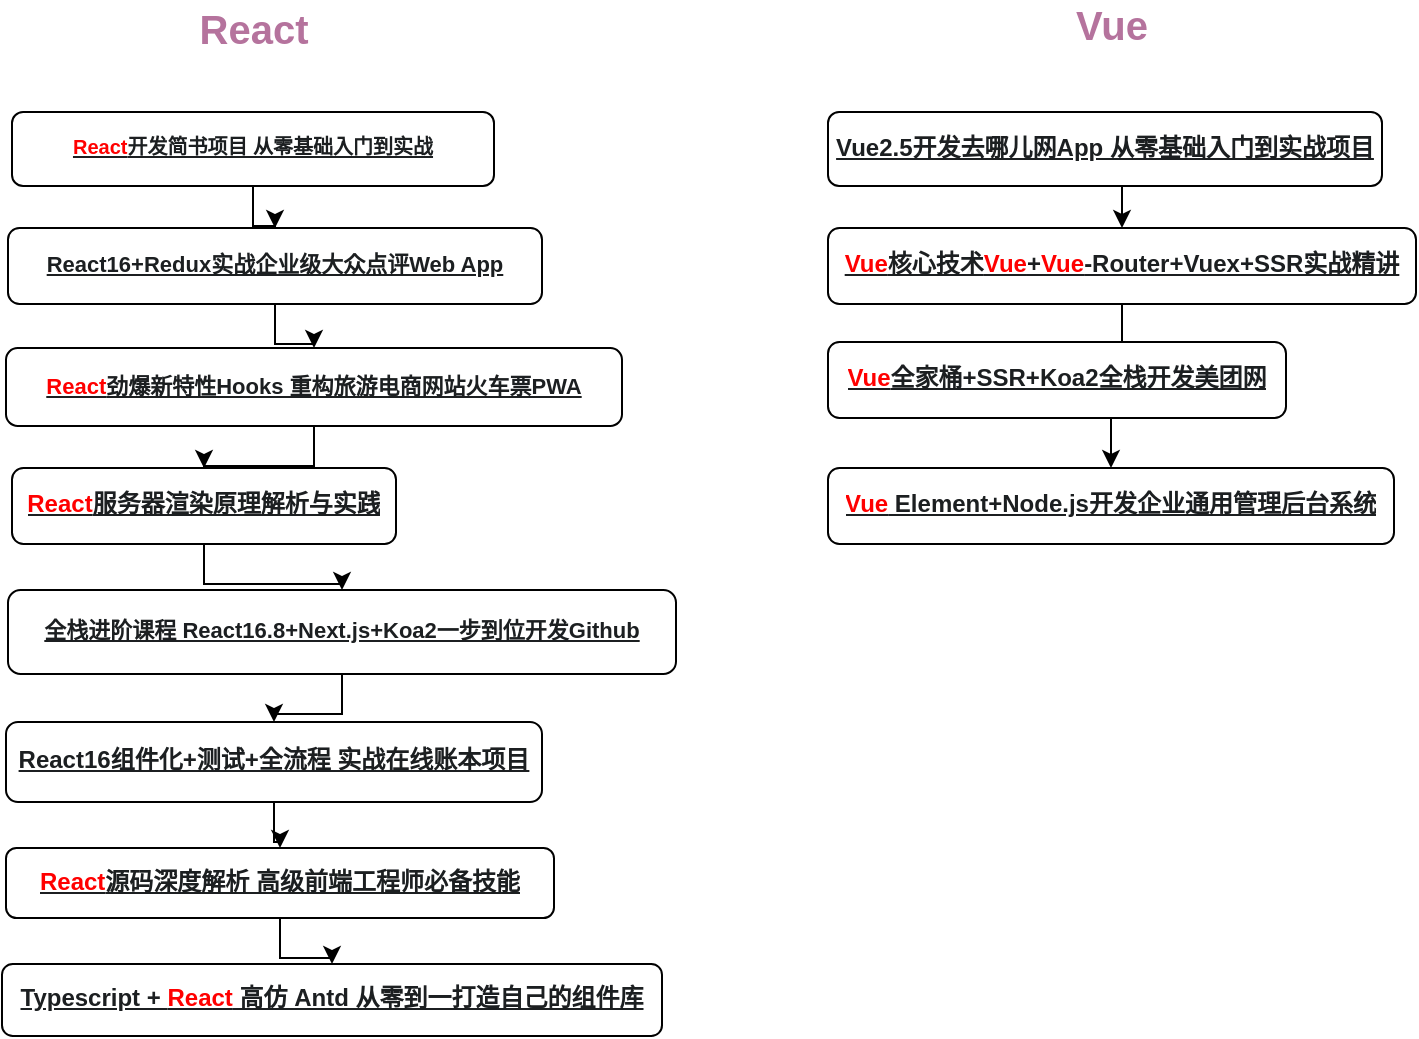 <mxfile version="12.9.6" type="device"><diagram id="KFiXx91piH_-E0rfgv_F" name="Page-1"><mxGraphModel dx="1422" dy="745" grid="0" gridSize="10" guides="1" tooltips="1" connect="1" arrows="1" fold="1" page="1" pageScale="1" pageWidth="1920" pageHeight="1200" math="0" shadow="0"><root><mxCell id="0"/><mxCell id="1" parent="0"/><mxCell id="myZfgoJmNdqxd7KJZeqC-1" style="edgeStyle=orthogonalEdgeStyle;rounded=0;orthogonalLoop=1;jettySize=auto;html=1;exitX=0.5;exitY=1;exitDx=0;exitDy=0;" parent="1" source="myZfgoJmNdqxd7KJZeqC-2" target="myZfgoJmNdqxd7KJZeqC-4" edge="1"><mxGeometry relative="1" as="geometry"/></mxCell><mxCell id="myZfgoJmNdqxd7KJZeqC-2" value="&lt;a href=&quot;https://coding.imooc.com/class/229.html&quot; target=&quot;_blank&quot; class=&quot;js-zhuge-allResult item-title js-result-item js-item-title&quot; style=&quot;outline: 0px ; color: rgb(28 , 31 , 33) ; line-height: 32px ; font-weight: 700 ; overflow: hidden ; text-overflow: ellipsis ; display: inline-block ; background-color: rgb(255 , 255 , 255) ; font-size: 10px&quot;&gt;&lt;span class=&quot;highlight&quot; style=&quot;color: red ; font-size: 10px&quot;&gt;React&lt;/span&gt;开发简书项目 从零基础入门到实战&lt;/a&gt;" style="rounded=1;whiteSpace=wrap;html=1;" parent="1" vertex="1"><mxGeometry x="636" y="350" width="241" height="37" as="geometry"/></mxCell><mxCell id="myZfgoJmNdqxd7KJZeqC-3" style="edgeStyle=orthogonalEdgeStyle;rounded=0;orthogonalLoop=1;jettySize=auto;html=1;exitX=0.5;exitY=1;exitDx=0;exitDy=0;" parent="1" source="myZfgoJmNdqxd7KJZeqC-4" target="myZfgoJmNdqxd7KJZeqC-6" edge="1"><mxGeometry relative="1" as="geometry"/></mxCell><mxCell id="myZfgoJmNdqxd7KJZeqC-4" value="&lt;a href=&quot;https://coding.imooc.com/class/313.html&quot; target=&quot;_blank&quot; class=&quot;js-zhuge-allResult item-title js-result-item js-item-title&quot; style=&quot;outline: 0px ; color: rgb(28 , 31 , 33) ; line-height: 32px ; font-weight: 700 ; overflow: hidden ; text-overflow: ellipsis ; display: inline-block ; background-color: rgb(255 , 255 , 255)&quot;&gt;&lt;font style=&quot;font-size: 11px&quot;&gt;React16+Redux实战企业级大众点评Web App&lt;/font&gt;&lt;/a&gt;" style="rounded=1;whiteSpace=wrap;html=1;" parent="1" vertex="1"><mxGeometry x="634" y="408" width="267" height="38" as="geometry"/></mxCell><mxCell id="myZfgoJmNdqxd7KJZeqC-5" style="edgeStyle=orthogonalEdgeStyle;rounded=0;orthogonalLoop=1;jettySize=auto;html=1;exitX=0.5;exitY=1;exitDx=0;exitDy=0;entryX=0.5;entryY=0;entryDx=0;entryDy=0;" parent="1" source="myZfgoJmNdqxd7KJZeqC-6" target="myZfgoJmNdqxd7KJZeqC-8" edge="1"><mxGeometry relative="1" as="geometry"/></mxCell><mxCell id="myZfgoJmNdqxd7KJZeqC-6" value="&lt;a href=&quot;https://coding.imooc.com/class/348.html&quot; target=&quot;_blank&quot; class=&quot;js-zhuge-allResult item-title js-result-item js-item-title&quot; style=&quot;outline: 0px ; color: rgb(28 , 31 , 33) ; line-height: 32px ; font-weight: 700 ; overflow: hidden ; text-overflow: ellipsis ; display: inline-block ; background-color: rgb(255 , 255 , 255) ; font-size: 11px&quot;&gt;&lt;span class=&quot;highlight&quot; style=&quot;color: red ; font-size: 11px&quot;&gt;React&lt;/span&gt;劲爆新特性Hooks 重构旅游电商网站火车票PWA&lt;/a&gt;" style="rounded=1;whiteSpace=wrap;html=1;" parent="1" vertex="1"><mxGeometry x="633" y="468" width="308" height="39" as="geometry"/></mxCell><mxCell id="myZfgoJmNdqxd7KJZeqC-7" style="edgeStyle=orthogonalEdgeStyle;rounded=0;orthogonalLoop=1;jettySize=auto;html=1;exitX=0.5;exitY=1;exitDx=0;exitDy=0;entryX=0.5;entryY=0;entryDx=0;entryDy=0;" parent="1" source="myZfgoJmNdqxd7KJZeqC-8" target="myZfgoJmNdqxd7KJZeqC-10" edge="1"><mxGeometry relative="1" as="geometry"/></mxCell><mxCell id="myZfgoJmNdqxd7KJZeqC-8" value="&lt;a href=&quot;https://coding.imooc.com/class/276.html&quot; target=&quot;_blank&quot; class=&quot;js-zhuge-allResult item-title js-result-item js-item-title&quot; style=&quot;outline: 0px ; color: rgb(28 , 31 , 33) ; line-height: 32px ; font-weight: 700 ; overflow: hidden ; text-overflow: ellipsis ; display: inline-block ; background-color: rgb(255 , 255 , 255)&quot;&gt;&lt;span class=&quot;highlight&quot; style=&quot;color: red&quot;&gt;React&lt;/span&gt;服务器渲染原理解析与实践&lt;/a&gt;" style="rounded=1;whiteSpace=wrap;html=1;" parent="1" vertex="1"><mxGeometry x="636" y="528" width="192" height="38" as="geometry"/></mxCell><mxCell id="myZfgoJmNdqxd7KJZeqC-9" style="edgeStyle=orthogonalEdgeStyle;rounded=0;orthogonalLoop=1;jettySize=auto;html=1;exitX=0.5;exitY=1;exitDx=0;exitDy=0;entryX=0.5;entryY=0;entryDx=0;entryDy=0;" parent="1" source="myZfgoJmNdqxd7KJZeqC-10" target="myZfgoJmNdqxd7KJZeqC-12" edge="1"><mxGeometry relative="1" as="geometry"/></mxCell><mxCell id="myZfgoJmNdqxd7KJZeqC-10" value="&lt;a href=&quot;https://coding.imooc.com/class/334.html&quot; target=&quot;_blank&quot; class=&quot;js-zhuge-allResult item-title js-result-item js-item-title&quot; style=&quot;outline: 0px ; color: rgb(28 , 31 , 33) ; line-height: 32px ; font-weight: 700 ; overflow: hidden ; text-overflow: ellipsis ; display: inline-block ; background-color: rgb(255 , 255 , 255)&quot;&gt;&lt;font style=&quot;font-size: 11px&quot;&gt;全栈进阶课程 React16.8+Next.js+Koa2一步到位开发Github&lt;/font&gt;&lt;/a&gt;" style="rounded=1;whiteSpace=wrap;html=1;" parent="1" vertex="1"><mxGeometry x="634" y="589" width="334" height="42" as="geometry"/></mxCell><mxCell id="myZfgoJmNdqxd7KJZeqC-11" style="edgeStyle=orthogonalEdgeStyle;rounded=0;orthogonalLoop=1;jettySize=auto;html=1;exitX=0.5;exitY=1;exitDx=0;exitDy=0;" parent="1" source="myZfgoJmNdqxd7KJZeqC-12" target="myZfgoJmNdqxd7KJZeqC-14" edge="1"><mxGeometry relative="1" as="geometry"/></mxCell><mxCell id="myZfgoJmNdqxd7KJZeqC-12" value="&lt;a href=&quot;https://coding.imooc.com/class/302.html&quot; target=&quot;_blank&quot; class=&quot;js-zhuge-allResult item-title js-result-item js-item-title&quot; style=&quot;outline: 0px ; color: rgb(28 , 31 , 33) ; line-height: 32px ; font-weight: 700 ; overflow: hidden ; white-space: nowrap ; text-overflow: ellipsis ; display: inline-block ; background-color: rgb(255 , 255 , 255)&quot;&gt;&lt;font style=&quot;font-size: 12px&quot;&gt;React16组件化+测试+全流程 实战在线账本项目&lt;/font&gt;&lt;/a&gt;" style="rounded=1;whiteSpace=wrap;html=1;" parent="1" vertex="1"><mxGeometry x="633" y="655" width="268" height="40" as="geometry"/></mxCell><mxCell id="myZfgoJmNdqxd7KJZeqC-13" style="edgeStyle=orthogonalEdgeStyle;rounded=0;orthogonalLoop=1;jettySize=auto;html=1;exitX=0.5;exitY=1;exitDx=0;exitDy=0;" parent="1" source="myZfgoJmNdqxd7KJZeqC-14" target="myZfgoJmNdqxd7KJZeqC-15" edge="1"><mxGeometry relative="1" as="geometry"/></mxCell><mxCell id="myZfgoJmNdqxd7KJZeqC-14" value="&lt;a href=&quot;https://coding.imooc.com/class/309.html&quot; target=&quot;_blank&quot; class=&quot;js-zhuge-allResult item-title js-result-item js-item-title&quot; style=&quot;outline: 0px ; color: rgb(28 , 31 , 33) ; line-height: 32px ; font-weight: 700 ; overflow: hidden ; white-space: nowrap ; text-overflow: ellipsis ; display: inline-block ; background-color: rgb(255 , 255 , 255)&quot;&gt;&lt;span class=&quot;highlight&quot; style=&quot;color: red&quot;&gt;React&lt;/span&gt;源码深度解析 高级前端工程师必备技能&lt;/a&gt;" style="rounded=1;whiteSpace=wrap;html=1;" parent="1" vertex="1"><mxGeometry x="633" y="718" width="274" height="35" as="geometry"/></mxCell><mxCell id="myZfgoJmNdqxd7KJZeqC-15" value="&lt;a href=&quot;https://coding.imooc.com/class/428.html&quot; target=&quot;_blank&quot; class=&quot;js-zhuge-allResult item-title js-result-item js-item-title&quot; style=&quot;outline: 0px ; color: rgb(28 , 31 , 33) ; line-height: 32px ; font-weight: 700 ; overflow: hidden ; text-overflow: ellipsis ; display: inline-block ; background-color: rgb(255 , 255 , 255)&quot;&gt;Typescript +&amp;nbsp;&lt;span class=&quot;highlight&quot; style=&quot;color: red&quot;&gt;React&lt;/span&gt;&amp;nbsp;高仿 Antd 从零到一打造自己的组件库&lt;/a&gt;" style="rounded=1;whiteSpace=wrap;html=1;" parent="1" vertex="1"><mxGeometry x="631" y="776" width="330" height="36" as="geometry"/></mxCell><mxCell id="myZfgoJmNdqxd7KJZeqC-16" style="edgeStyle=orthogonalEdgeStyle;rounded=0;orthogonalLoop=1;jettySize=auto;html=1;exitX=0.5;exitY=1;exitDx=0;exitDy=0;entryX=0.5;entryY=0;entryDx=0;entryDy=0;" parent="1" source="myZfgoJmNdqxd7KJZeqC-17" target="myZfgoJmNdqxd7KJZeqC-19" edge="1"><mxGeometry relative="1" as="geometry"/></mxCell><mxCell id="myZfgoJmNdqxd7KJZeqC-17" value="&lt;a href=&quot;https://coding.imooc.com/class/203.html&quot; target=&quot;_blank&quot; class=&quot;js-zhuge-allResult item-title js-result-item js-item-title&quot; style=&quot;outline: 0px ; color: rgb(28 , 31 , 33) ; line-height: 32px ; overflow: hidden ; white-space: nowrap ; text-overflow: ellipsis ; display: inline-block&quot;&gt;&lt;font style=&quot;font-size: 12px ; background-color: rgb(255 , 255 , 255)&quot;&gt;&lt;b&gt;Vue2.5开发去哪儿网App 从零基础入门到实战项目&lt;/b&gt;&lt;/font&gt;&lt;/a&gt;" style="rounded=1;whiteSpace=wrap;html=1;" parent="1" vertex="1"><mxGeometry x="1044" y="350" width="277" height="37" as="geometry"/></mxCell><mxCell id="myZfgoJmNdqxd7KJZeqC-18" style="edgeStyle=orthogonalEdgeStyle;rounded=0;orthogonalLoop=1;jettySize=auto;html=1;exitX=0.5;exitY=1;exitDx=0;exitDy=0;" parent="1" source="myZfgoJmNdqxd7KJZeqC-19" target="myZfgoJmNdqxd7KJZeqC-20" edge="1"><mxGeometry relative="1" as="geometry"/></mxCell><mxCell id="myZfgoJmNdqxd7KJZeqC-19" value="&lt;a href=&quot;https://coding.imooc.com/class/196.html&quot; target=&quot;_blank&quot; class=&quot;js-zhuge-allResult item-title js-result-item js-item-title&quot; style=&quot;outline: 0px ; color: rgb(28 , 31 , 33) ; line-height: 32px ; font-weight: 700 ; overflow: hidden ; white-space: nowrap ; text-overflow: ellipsis ; display: inline-block ; background-color: rgb(255 , 255 , 255)&quot;&gt;&lt;span class=&quot;highlight&quot; style=&quot;color: red&quot;&gt;Vue&lt;/span&gt;核心技术&lt;span class=&quot;highlight&quot; style=&quot;color: red&quot;&gt;Vue&lt;/span&gt;+&lt;span class=&quot;highlight&quot; style=&quot;color: red&quot;&gt;Vue&lt;/span&gt;-Router+Vuex+SSR实战精讲&lt;/a&gt;" style="rounded=1;whiteSpace=wrap;html=1;" parent="1" vertex="1"><mxGeometry x="1044" y="408" width="294" height="38" as="geometry"/></mxCell><mxCell id="myZfgoJmNdqxd7KJZeqC-24" style="edgeStyle=orthogonalEdgeStyle;rounded=0;orthogonalLoop=1;jettySize=auto;html=1;exitX=0.5;exitY=1;exitDx=0;exitDy=0;entryX=0.5;entryY=0;entryDx=0;entryDy=0;" parent="1" source="myZfgoJmNdqxd7KJZeqC-20" target="myZfgoJmNdqxd7KJZeqC-21" edge="1"><mxGeometry relative="1" as="geometry"/></mxCell><mxCell id="myZfgoJmNdqxd7KJZeqC-20" value="&lt;a href=&quot;https://coding.imooc.com/class/280.html&quot; target=&quot;_blank&quot; class=&quot;js-zhuge-allResult item-title js-result-item js-item-title&quot; style=&quot;outline: 0px ; color: rgb(28 , 31 , 33) ; line-height: 32px ; font-weight: 700 ; overflow: hidden ; white-space: nowrap ; text-overflow: ellipsis ; display: inline-block ; background-color: rgb(255 , 255 , 255)&quot;&gt;&lt;span class=&quot;highlight&quot; style=&quot;color: red&quot;&gt;Vue&lt;/span&gt;全家桶+SSR+Koa2全栈开发美团网&lt;/a&gt;" style="rounded=1;whiteSpace=wrap;html=1;" parent="1" vertex="1"><mxGeometry x="1044" y="465" width="229" height="38" as="geometry"/></mxCell><mxCell id="myZfgoJmNdqxd7KJZeqC-21" value="&lt;a href=&quot;https://coding.imooc.com/class/401.html&quot; target=&quot;_blank&quot; class=&quot;js-zhuge-allResult item-title js-result-item js-item-title&quot; style=&quot;outline: 0px ; color: rgb(28 , 31 , 33) ; line-height: 32px ; font-weight: 700 ; overflow: hidden ; white-space: nowrap ; text-overflow: ellipsis ; display: inline-block ; font-family: &amp;quot;microsoft yahei&amp;quot; , &amp;quot;helvetica neue&amp;quot; , , &amp;quot;tahoma&amp;quot; , &amp;quot;arial&amp;quot; , sans-serif ; background-color: rgb(255 , 255 , 255)&quot;&gt;&lt;span class=&quot;highlight&quot; style=&quot;color: red&quot;&gt;Vue&lt;/span&gt;&amp;nbsp;Element+Node.js开发企业通用管理后台系统&lt;/a&gt;" style="rounded=1;whiteSpace=wrap;html=1;" parent="1" vertex="1"><mxGeometry x="1044" y="528" width="283" height="38" as="geometry"/></mxCell><mxCell id="myZfgoJmNdqxd7KJZeqC-22" value="&lt;b&gt;&lt;font color=&quot;#b5739d&quot; style=&quot;font-size: 20px&quot;&gt;React&lt;/font&gt;&lt;/b&gt;" style="text;html=1;strokeColor=none;fillColor=none;align=center;verticalAlign=middle;whiteSpace=wrap;rounded=0;opacity=20;" parent="1" vertex="1"><mxGeometry x="736.5" y="298" width="40" height="20" as="geometry"/></mxCell><mxCell id="myZfgoJmNdqxd7KJZeqC-23" value="&lt;font color=&quot;#b5739d&quot;&gt;&lt;span style=&quot;font-size: 20px&quot;&gt;&lt;b&gt;Vue&lt;/b&gt;&lt;/span&gt;&lt;/font&gt;" style="text;html=1;strokeColor=none;fillColor=none;align=center;verticalAlign=middle;whiteSpace=wrap;rounded=0;opacity=20;" parent="1" vertex="1"><mxGeometry x="1165.5" y="296" width="40" height="20" as="geometry"/></mxCell></root></mxGraphModel></diagram></mxfile>